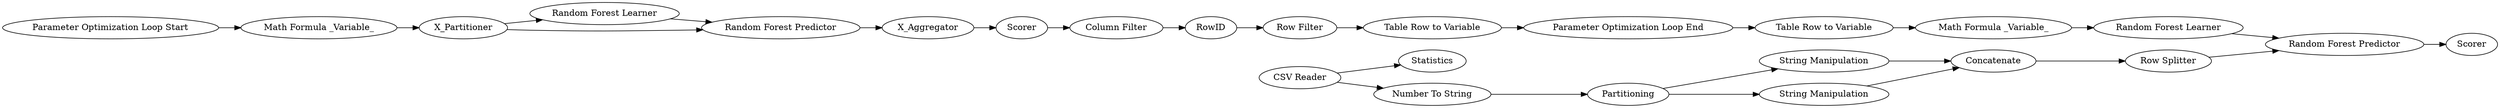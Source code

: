 digraph {
	"-99656339061784854_3" [label="String Manipulation"]
	"-3173511310043883645_97" [label="Parameter Optimization Loop Start"]
	"-3173511310043883645_269" [label=X_Partitioner]
	"-3173511310043883645_271" [label="Parameter Optimization Loop End"]
	"-6399216504548416166_429" [label=Statistics]
	"-6399216504548416166_425" [label="Row Splitter"]
	"-6399216504548416166_1" [label="CSV Reader"]
	"-3173511310043883645_267" [label="Table Row to Variable"]
	"-249000064438311521_166" [label="Table Row to Variable"]
	"-249000064438311521_167" [label="Row Filter"]
	"-249000064438311521_148" [label=Scorer]
	"-249000064438311521_168" [label=RowID]
	"-249000064438311521_169" [label="Column Filter"]
	"-99656339061784854_8" [label="Number To String"]
	"-99656339061784854_7" [label=Concatenate]
	"-3173511310043883645_429" [label="Random Forest Learner"]
	"-3173511310043883645_272" [label="Math Formula _Variable_"]
	"-3173511310043883645_430" [label="Random Forest Predictor"]
	"-99656339061784854_6" [label="String Manipulation"]
	"-3173511310043883645_432" [label="Random Forest Predictor"]
	"-3173511310043883645_98" [label="Math Formula _Variable_"]
	"-3173511310043883645_431" [label="Random Forest Learner"]
	"-6399216504548416166_148" [label=Scorer]
	"-3173511310043883645_270" [label=X_Aggregator]
	"-99656339061784854_2" [label=Partitioning]
	"-99656339061784854_2" -> "-99656339061784854_3"
	"-3173511310043883645_269" -> "-3173511310043883645_430"
	"-3173511310043883645_432" -> "-6399216504548416166_148"
	"-6399216504548416166_1" -> "-6399216504548416166_429"
	"-99656339061784854_6" -> "-99656339061784854_7"
	"-99656339061784854_3" -> "-99656339061784854_7"
	"-6399216504548416166_425" -> "-3173511310043883645_432"
	"-3173511310043883645_430" -> "-3173511310043883645_270"
	"-3173511310043883645_271" -> "-3173511310043883645_267"
	"-3173511310043883645_272" -> "-3173511310043883645_431"
	"-249000064438311521_168" -> "-249000064438311521_167"
	"-3173511310043883645_429" -> "-3173511310043883645_430"
	"-3173511310043883645_267" -> "-3173511310043883645_272"
	"-99656339061784854_7" -> "-6399216504548416166_425"
	"-3173511310043883645_269" -> "-3173511310043883645_429"
	"-249000064438311521_167" -> "-249000064438311521_166"
	"-249000064438311521_148" -> "-249000064438311521_169"
	"-3173511310043883645_97" -> "-3173511310043883645_98"
	"-3173511310043883645_98" -> "-3173511310043883645_269"
	"-6399216504548416166_1" -> "-99656339061784854_8"
	"-99656339061784854_2" -> "-99656339061784854_6"
	"-99656339061784854_8" -> "-99656339061784854_2"
	"-3173511310043883645_431" -> "-3173511310043883645_432"
	"-3173511310043883645_270" -> "-249000064438311521_148"
	"-249000064438311521_166" -> "-3173511310043883645_271"
	"-249000064438311521_169" -> "-249000064438311521_168"
	rankdir=LR
}
